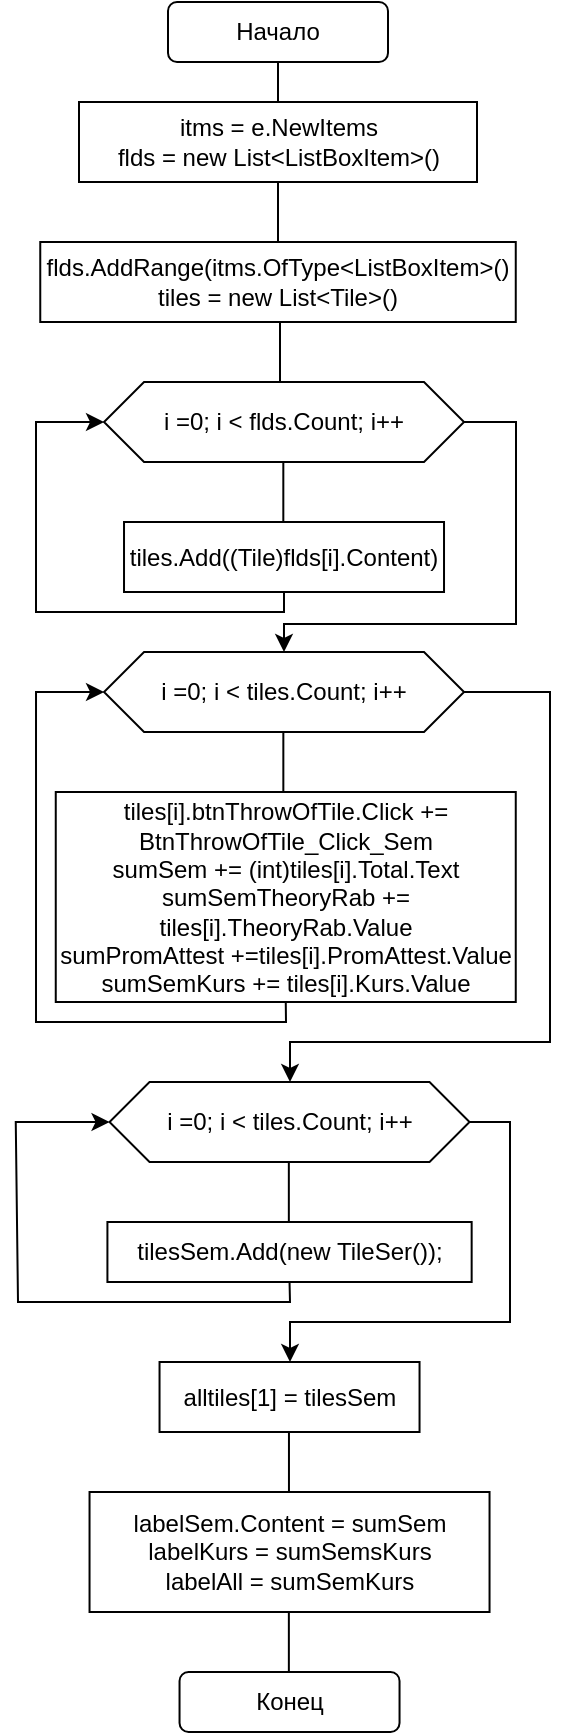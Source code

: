 <mxfile version="17.4.2" type="device"><diagram id="VzKifRJuxhNQq5dnLD13" name="Страница 1"><mxGraphModel dx="593" dy="377" grid="1" gridSize="10" guides="1" tooltips="1" connect="1" arrows="1" fold="1" page="1" pageScale="1" pageWidth="850" pageHeight="1100" math="0" shadow="0"><root><mxCell id="0"/><mxCell id="1" parent="0"/><mxCell id="CK4iEnL6XrLZDD3i-yHl-1" value="Начало" style="rounded=1;whiteSpace=wrap;html=1;" parent="1" vertex="1"><mxGeometry x="369" y="180" width="110" height="30" as="geometry"/></mxCell><mxCell id="CK4iEnL6XrLZDD3i-yHl-2" value="" style="endArrow=none;html=1;rounded=0;entryX=0.5;entryY=1;entryDx=0;entryDy=0;" parent="1" target="CK4iEnL6XrLZDD3i-yHl-1" edge="1"><mxGeometry width="50" height="50" relative="1" as="geometry"><mxPoint x="424" y="230" as="sourcePoint"/><mxPoint x="450" y="310" as="targetPoint"/></mxGeometry></mxCell><mxCell id="CK4iEnL6XrLZDD3i-yHl-14" value="tiles.Add((Tile)flds[i].Content)" style="rounded=0;whiteSpace=wrap;html=1;" parent="1" vertex="1"><mxGeometry x="347.01" y="440" width="160" height="35" as="geometry"/></mxCell><mxCell id="CK4iEnL6XrLZDD3i-yHl-15" value="" style="endArrow=none;html=1;rounded=0;entryX=0.5;entryY=1;entryDx=0;entryDy=0;" parent="1" edge="1"><mxGeometry width="50" height="50" relative="1" as="geometry"><mxPoint x="426.66" y="440" as="sourcePoint"/><mxPoint x="426.66" y="410" as="targetPoint"/></mxGeometry></mxCell><mxCell id="CK4iEnL6XrLZDD3i-yHl-16" value="" style="endArrow=none;html=1;rounded=0;exitX=0;exitY=0.5;exitDx=0;exitDy=0;startArrow=classic;startFill=1;" parent="1" source="CK4iEnL6XrLZDD3i-yHl-21" edge="1"><mxGeometry width="50" height="50" relative="1" as="geometry"><mxPoint x="283" y="495" as="sourcePoint"/><mxPoint x="427" y="475" as="targetPoint"/><Array as="points"><mxPoint x="303" y="390"/><mxPoint x="303" y="485"/><mxPoint x="427" y="485"/></Array></mxGeometry></mxCell><mxCell id="CK4iEnL6XrLZDD3i-yHl-21" value="&lt;span&gt;i =0; i &amp;lt; flds.Count; i++&lt;/span&gt;" style="shape=hexagon;perimeter=hexagonPerimeter2;whiteSpace=wrap;html=1;fixedSize=1;" parent="1" vertex="1"><mxGeometry x="337.01" y="370" width="180" height="40" as="geometry"/></mxCell><mxCell id="CK4iEnL6XrLZDD3i-yHl-23" value="" style="endArrow=none;html=1;rounded=0;exitX=0.5;exitY=0;exitDx=0;exitDy=0;startArrow=classic;startFill=1;entryX=1;entryY=0.5;entryDx=0;entryDy=0;" parent="1" target="CK4iEnL6XrLZDD3i-yHl-21" edge="1"><mxGeometry width="50" height="50" relative="1" as="geometry"><mxPoint x="427.005" y="505" as="sourcePoint"/><mxPoint x="517.01" y="386" as="targetPoint"/><Array as="points"><mxPoint x="427" y="491"/><mxPoint x="543" y="491"/><mxPoint x="543" y="390"/></Array></mxGeometry></mxCell><mxCell id="CK4iEnL6XrLZDD3i-yHl-28" value="itms = e.NewItems&lt;br&gt;flds = new List&amp;lt;ListBoxItem&amp;gt;()" style="rounded=0;whiteSpace=wrap;html=1;" parent="1" vertex="1"><mxGeometry x="324.5" y="230" width="199" height="40" as="geometry"/></mxCell><mxCell id="CK4iEnL6XrLZDD3i-yHl-29" value="flds.AddRange(itms.OfType&amp;lt;ListBoxItem&amp;gt;()&lt;br&gt;tiles = new List&amp;lt;Tile&amp;gt;()" style="rounded=0;whiteSpace=wrap;html=1;" parent="1" vertex="1"><mxGeometry x="305.13" y="300" width="237.75" height="40" as="geometry"/></mxCell><mxCell id="CK4iEnL6XrLZDD3i-yHl-31" value="" style="endArrow=none;html=1;rounded=0;entryX=0.5;entryY=1;entryDx=0;entryDy=0;" parent="1" edge="1"><mxGeometry width="50" height="50" relative="1" as="geometry"><mxPoint x="424.0" y="300" as="sourcePoint"/><mxPoint x="424.0" y="270" as="targetPoint"/></mxGeometry></mxCell><mxCell id="CK4iEnL6XrLZDD3i-yHl-34" value="tiles[i].btnThrowOfTile.Click += BtnThrowOfTile_Click_Sem&lt;br&gt;sumSem += (int)tiles[i].Total.Text&lt;br&gt;sumSemTheoryRab += tiles[i].TheoryRab.Value&lt;br&gt;sumPromAttest +=tiles[i].PromAttest.Value&lt;br&gt;sumSemKurs += tiles[i].Kurs.Value" style="rounded=0;whiteSpace=wrap;html=1;" parent="1" vertex="1"><mxGeometry x="312.88" y="575" width="230" height="105" as="geometry"/></mxCell><mxCell id="CK4iEnL6XrLZDD3i-yHl-35" value="" style="endArrow=none;html=1;rounded=0;entryX=0.5;entryY=1;entryDx=0;entryDy=0;" parent="1" edge="1"><mxGeometry width="50" height="50" relative="1" as="geometry"><mxPoint x="426.67" y="575" as="sourcePoint"/><mxPoint x="426.67" y="545" as="targetPoint"/></mxGeometry></mxCell><mxCell id="CK4iEnL6XrLZDD3i-yHl-36" value="" style="endArrow=none;html=1;rounded=0;exitX=0;exitY=0.5;exitDx=0;exitDy=0;startArrow=classic;startFill=1;entryX=0.5;entryY=1;entryDx=0;entryDy=0;" parent="1" source="CK4iEnL6XrLZDD3i-yHl-37" edge="1" target="CK4iEnL6XrLZDD3i-yHl-34"><mxGeometry width="50" height="50" relative="1" as="geometry"><mxPoint x="283.01" y="630" as="sourcePoint"/><mxPoint x="427" y="740" as="targetPoint"/><Array as="points"><mxPoint x="303.01" y="525"/><mxPoint x="303" y="690"/><mxPoint x="428" y="690"/></Array></mxGeometry></mxCell><mxCell id="CK4iEnL6XrLZDD3i-yHl-37" value="&lt;span&gt;i =0; i &amp;lt; tiles.Count; i++&lt;/span&gt;" style="shape=hexagon;perimeter=hexagonPerimeter2;whiteSpace=wrap;html=1;fixedSize=1;" parent="1" vertex="1"><mxGeometry x="337.02" y="505" width="180" height="40" as="geometry"/></mxCell><mxCell id="CK4iEnL6XrLZDD3i-yHl-38" value="" style="endArrow=none;html=1;rounded=0;startArrow=classic;startFill=1;entryX=1;entryY=0.5;entryDx=0;entryDy=0;" parent="1" target="CK4iEnL6XrLZDD3i-yHl-37" edge="1"><mxGeometry width="50" height="50" relative="1" as="geometry"><mxPoint x="430" y="720" as="sourcePoint"/><mxPoint x="520" y="530" as="targetPoint"/><Array as="points"><mxPoint x="430" y="700"/><mxPoint x="560" y="700"/><mxPoint x="560" y="690"/><mxPoint x="560" y="525"/></Array></mxGeometry></mxCell><mxCell id="CK4iEnL6XrLZDD3i-yHl-40" value="&lt;div&gt;tilesSem.Add(new TileSer(&lt;span&gt;));&lt;/span&gt;&lt;/div&gt;" style="rounded=0;whiteSpace=wrap;html=1;" parent="1" vertex="1"><mxGeometry x="338.71" y="790" width="182.12" height="30" as="geometry"/></mxCell><mxCell id="CK4iEnL6XrLZDD3i-yHl-41" value="" style="endArrow=none;html=1;rounded=0;entryX=0.5;entryY=1;entryDx=0;entryDy=0;" parent="1" edge="1"><mxGeometry width="50" height="50" relative="1" as="geometry"><mxPoint x="429.42" y="790" as="sourcePoint"/><mxPoint x="429.42" y="760" as="targetPoint"/></mxGeometry></mxCell><mxCell id="CK4iEnL6XrLZDD3i-yHl-42" value="" style="endArrow=none;html=1;rounded=0;exitX=0;exitY=0.5;exitDx=0;exitDy=0;startArrow=classic;startFill=1;entryX=0.5;entryY=1;entryDx=0;entryDy=0;" parent="1" source="CK4iEnL6XrLZDD3i-yHl-43" edge="1" target="CK4iEnL6XrLZDD3i-yHl-40"><mxGeometry width="50" height="50" relative="1" as="geometry"><mxPoint x="340.77" y="730" as="sourcePoint"/><mxPoint x="430.88" y="880" as="targetPoint"/><Array as="points"><mxPoint x="292.88" y="740"/><mxPoint x="294" y="830"/><mxPoint x="430" y="830"/></Array></mxGeometry></mxCell><mxCell id="CK4iEnL6XrLZDD3i-yHl-43" value="&lt;span&gt;i =0; i &amp;lt; tiles.Count; i++&lt;/span&gt;" style="shape=hexagon;perimeter=hexagonPerimeter2;whiteSpace=wrap;html=1;fixedSize=1;" parent="1" vertex="1"><mxGeometry x="339.77" y="720" width="180" height="40" as="geometry"/></mxCell><mxCell id="CK4iEnL6XrLZDD3i-yHl-45" value="alltiles[1] = tilesSem" style="rounded=0;whiteSpace=wrap;html=1;" parent="1" vertex="1"><mxGeometry x="364.77" y="860" width="130" height="35" as="geometry"/></mxCell><mxCell id="CK4iEnL6XrLZDD3i-yHl-46" value="" style="endArrow=none;html=1;rounded=0;entryX=0.5;entryY=1;entryDx=0;entryDy=0;" parent="1" edge="1"><mxGeometry width="50" height="50" relative="1" as="geometry"><mxPoint x="425" y="370" as="sourcePoint"/><mxPoint x="425" y="340" as="targetPoint"/></mxGeometry></mxCell><mxCell id="CK4iEnL6XrLZDD3i-yHl-47" value="" style="endArrow=none;html=1;rounded=0;startArrow=classic;startFill=1;" parent="1" edge="1"><mxGeometry width="50" height="50" relative="1" as="geometry"><mxPoint x="430" y="860" as="sourcePoint"/><mxPoint x="520" y="740" as="targetPoint"/><Array as="points"><mxPoint x="430" y="840"/><mxPoint x="540" y="840"/><mxPoint x="540" y="740"/></Array></mxGeometry></mxCell><mxCell id="CK4iEnL6XrLZDD3i-yHl-48" value="Конец" style="rounded=1;whiteSpace=wrap;html=1;" parent="1" vertex="1"><mxGeometry x="374.77" y="1015" width="110" height="30" as="geometry"/></mxCell><mxCell id="CK4iEnL6XrLZDD3i-yHl-49" value="" style="endArrow=none;html=1;rounded=0;entryX=0.5;entryY=1;entryDx=0;entryDy=0;" parent="1" edge="1"><mxGeometry width="50" height="50" relative="1" as="geometry"><mxPoint x="429.43" y="1015" as="sourcePoint"/><mxPoint x="429.43" y="985" as="targetPoint"/></mxGeometry></mxCell><mxCell id="4GFuCRwUitivNcOjo1Yy-1" value="labelSem.Content = sumSem&lt;br&gt;labelKurs = sumSemsKurs&lt;br&gt;labelAll = sumSemKurs" style="rounded=0;whiteSpace=wrap;html=1;" vertex="1" parent="1"><mxGeometry x="329.77" y="925" width="200" height="60" as="geometry"/></mxCell><mxCell id="4GFuCRwUitivNcOjo1Yy-2" value="" style="endArrow=none;html=1;rounded=0;entryX=0.5;entryY=1;entryDx=0;entryDy=0;" edge="1" parent="1"><mxGeometry width="50" height="50" relative="1" as="geometry"><mxPoint x="429.48" y="925" as="sourcePoint"/><mxPoint x="429.48" y="895" as="targetPoint"/></mxGeometry></mxCell></root></mxGraphModel></diagram></mxfile>